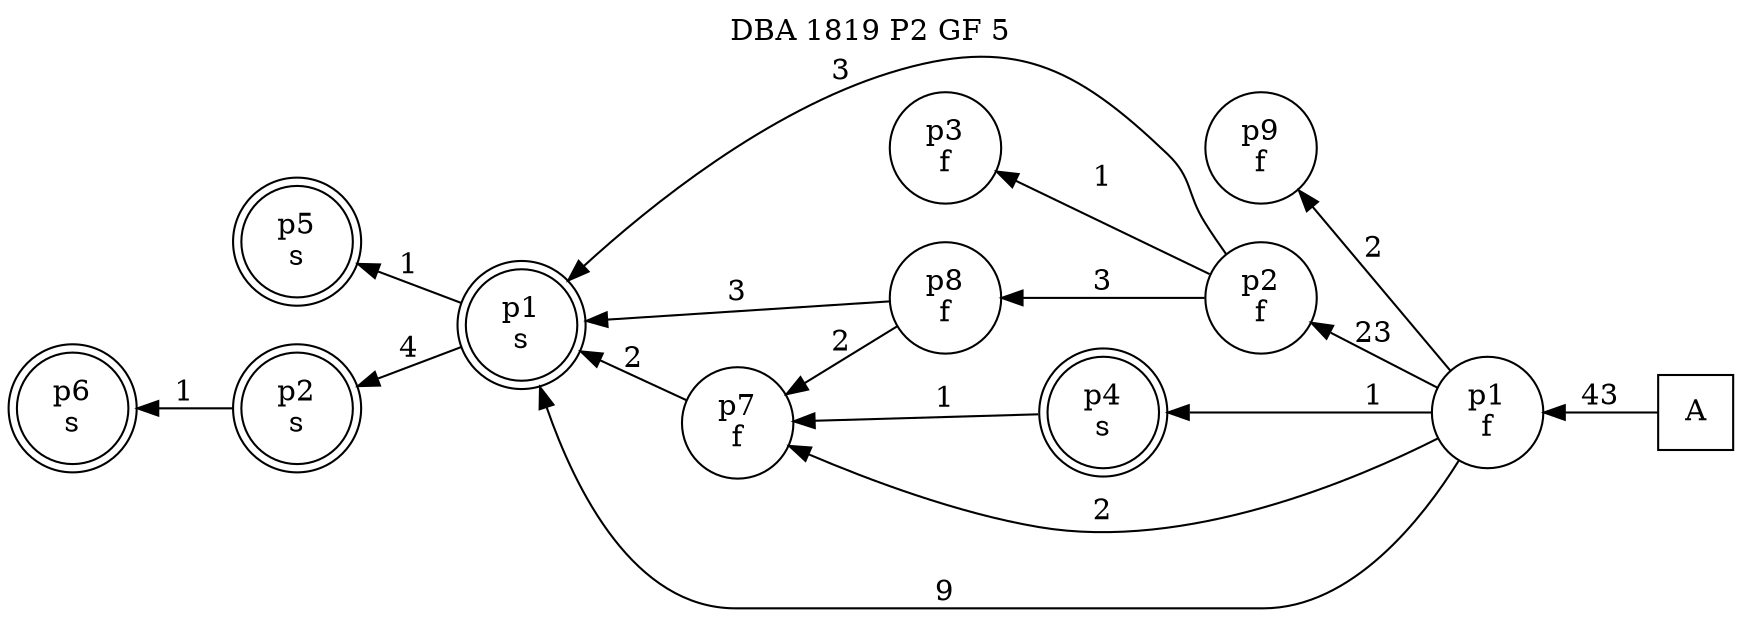 digraph DBA_1819_P2_GF_5_GOOD {
labelloc="tl"
label= " DBA 1819 P2 GF 5 "
rankdir="RL";
"A" [shape="square" label="A"]
"p1_f" [shape="circle" label="p1
f"]
"p9_f" [shape="circle" label="p9
f"]
"p2_f" [shape="circle" label="p2
f"]
"p8_f" [shape="circle" label="p8
f"]
"p3_f" [shape="circle" label="p3
f"]
"p7_f" [shape="circle" label="p7
f"]
"p1_s" [shape="doublecircle" label="p1
s"]
"p4_s" [shape="doublecircle" label="p4
s"]
"p5_s" [shape="doublecircle" label="p5
s"]
"p2_s" [shape="doublecircle" label="p2
s"]
"p6_s" [shape="doublecircle" label="p6
s"]
"A" -> "p1_f" [ label=43]
"p1_f" -> "p9_f" [ label=2]
"p1_f" -> "p2_f" [ label=23]
"p1_f" -> "p7_f" [ label=2]
"p1_f" -> "p1_s" [ label=9]
"p1_f" -> "p4_s" [ label=1]
"p2_f" -> "p8_f" [ label=3]
"p2_f" -> "p3_f" [ label=1]
"p2_f" -> "p1_s" [ label=3]
"p8_f" -> "p7_f" [ label=2]
"p8_f" -> "p1_s" [ label=3]
"p7_f" -> "p1_s" [ label=2]
"p1_s" -> "p5_s" [ label=1]
"p1_s" -> "p2_s" [ label=4]
"p4_s" -> "p7_f" [ label=1]
"p2_s" -> "p6_s" [ label=1]
}

